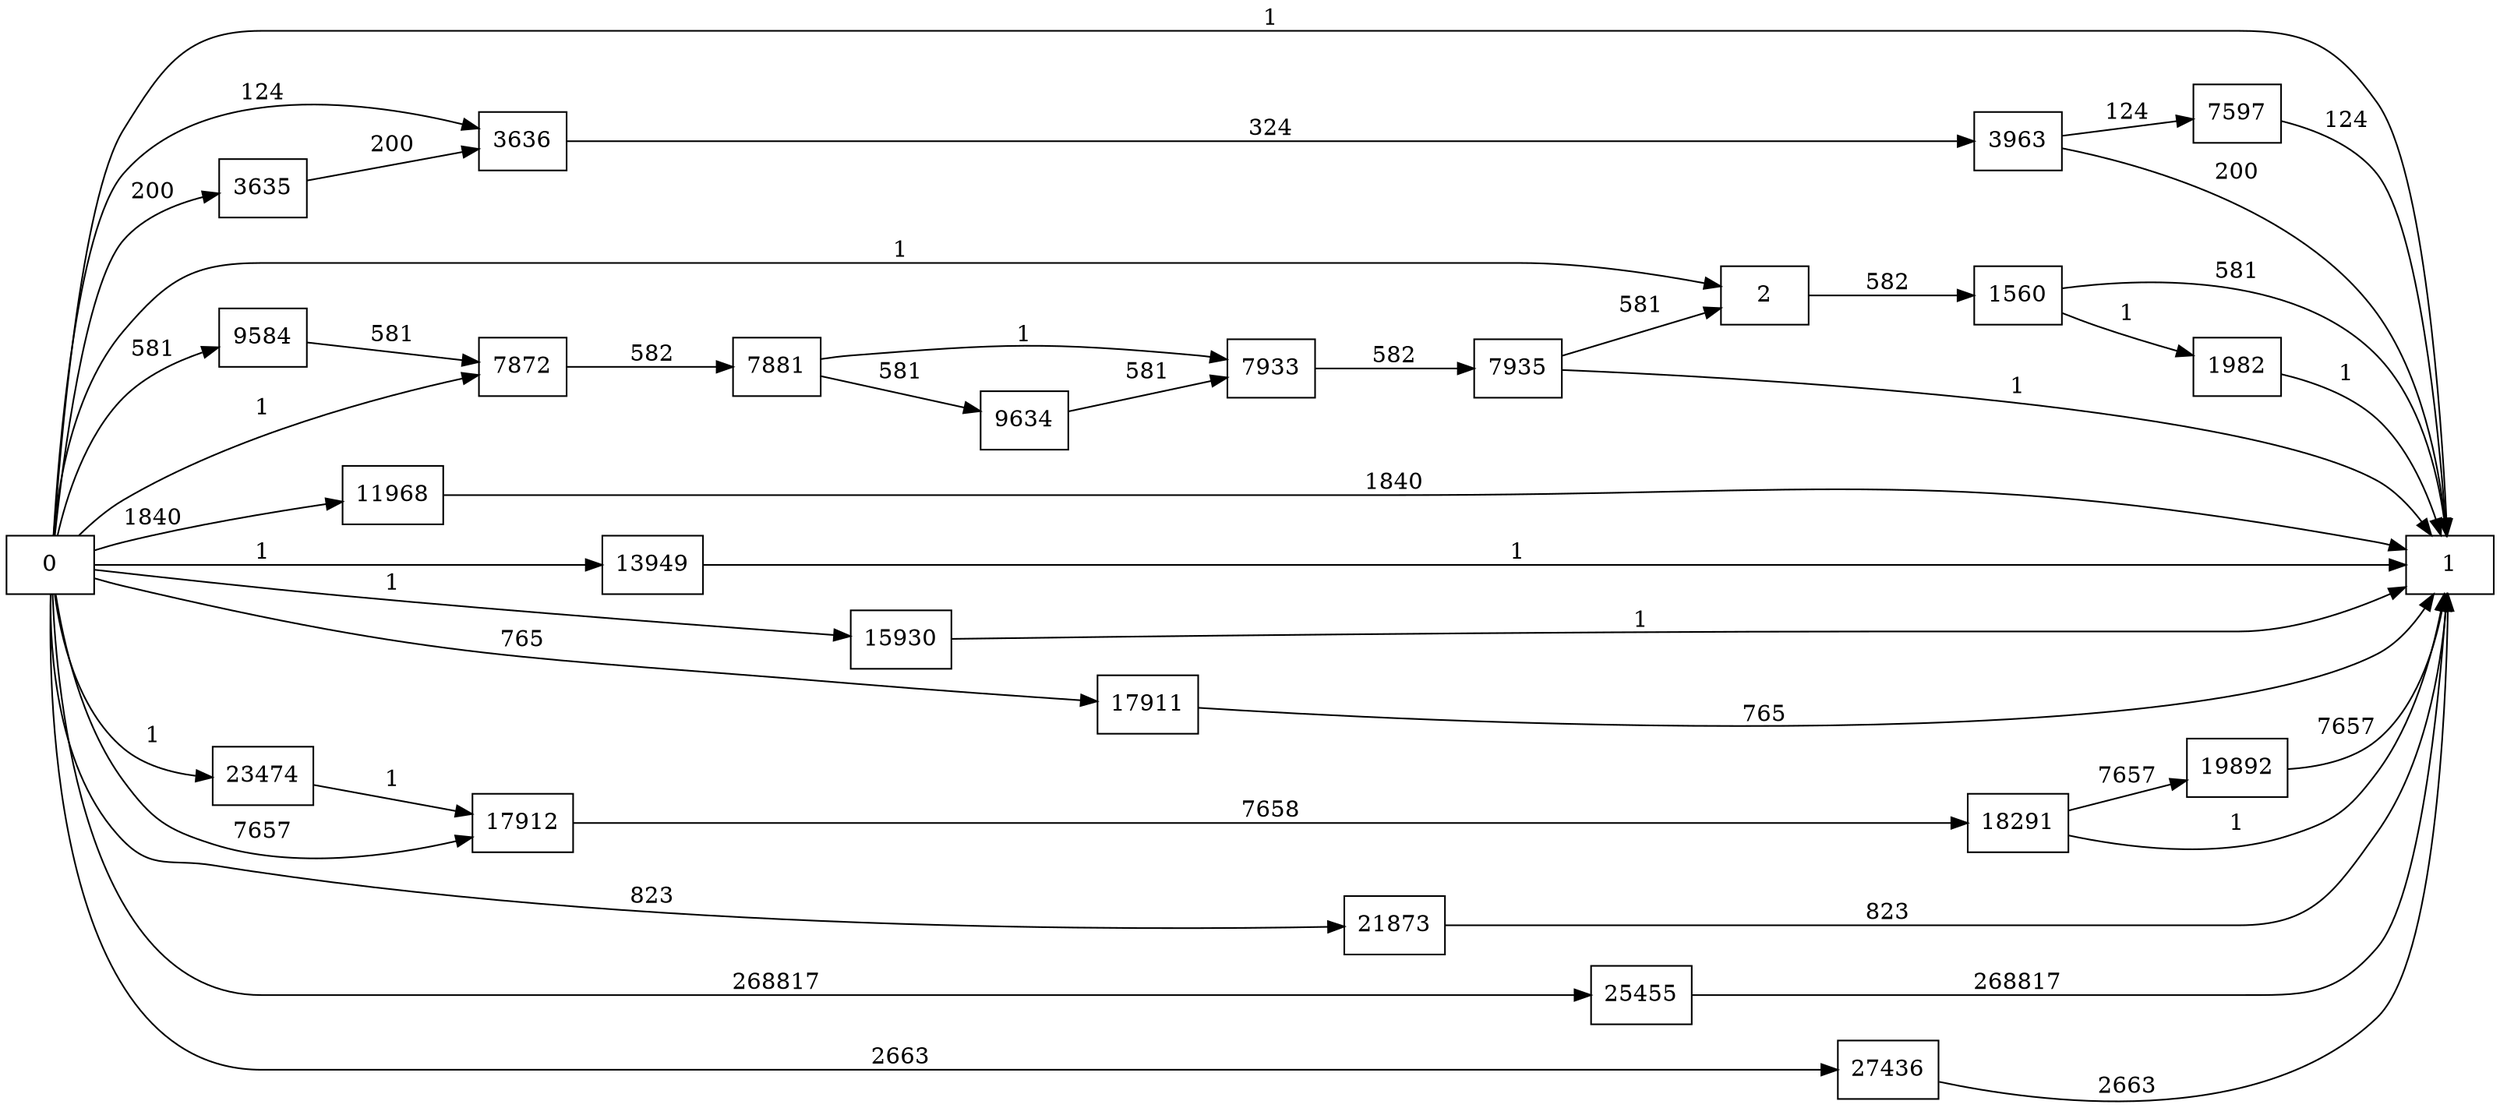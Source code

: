 digraph {
	graph [rankdir=LR]
	node [shape=rectangle]
	2 -> 1560 [label=582]
	1560 -> 1 [label=581]
	1560 -> 1982 [label=1]
	1982 -> 1 [label=1]
	3635 -> 3636 [label=200]
	3636 -> 3963 [label=324]
	3963 -> 1 [label=200]
	3963 -> 7597 [label=124]
	7597 -> 1 [label=124]
	7872 -> 7881 [label=582]
	7881 -> 7933 [label=1]
	7881 -> 9634 [label=581]
	7933 -> 7935 [label=582]
	7935 -> 1 [label=1]
	7935 -> 2 [label=581]
	9584 -> 7872 [label=581]
	9634 -> 7933 [label=581]
	11968 -> 1 [label=1840]
	13949 -> 1 [label=1]
	15930 -> 1 [label=1]
	17911 -> 1 [label=765]
	17912 -> 18291 [label=7658]
	18291 -> 1 [label=1]
	18291 -> 19892 [label=7657]
	19892 -> 1 [label=7657]
	21873 -> 1 [label=823]
	23474 -> 17912 [label=1]
	25455 -> 1 [label=268817]
	27436 -> 1 [label=2663]
	0 -> 2 [label=1]
	0 -> 3636 [label=124]
	0 -> 17912 [label=7657]
	0 -> 3635 [label=200]
	0 -> 1 [label=1]
	0 -> 7872 [label=1]
	0 -> 9584 [label=581]
	0 -> 11968 [label=1840]
	0 -> 13949 [label=1]
	0 -> 15930 [label=1]
	0 -> 17911 [label=765]
	0 -> 21873 [label=823]
	0 -> 23474 [label=1]
	0 -> 25455 [label=268817]
	0 -> 27436 [label=2663]
}
